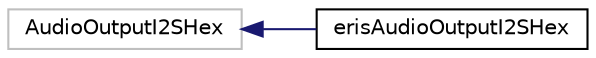 digraph "Graphical Class Hierarchy"
{
 // LATEX_PDF_SIZE
  edge [fontname="Helvetica",fontsize="10",labelfontname="Helvetica",labelfontsize="10"];
  node [fontname="Helvetica",fontsize="10",shape=record];
  rankdir="LR";
  Node219 [label="AudioOutputI2SHex",height=0.2,width=0.4,color="grey75", fillcolor="white", style="filled",tooltip=" "];
  Node219 -> Node0 [dir="back",color="midnightblue",fontsize="10",style="solid",fontname="Helvetica"];
  Node0 [label="erisAudioOutputI2SHex",height=0.2,width=0.4,color="black", fillcolor="white", style="filled",URL="$classeris_audio_output_i2_s_hex.html",tooltip=" "];
}
